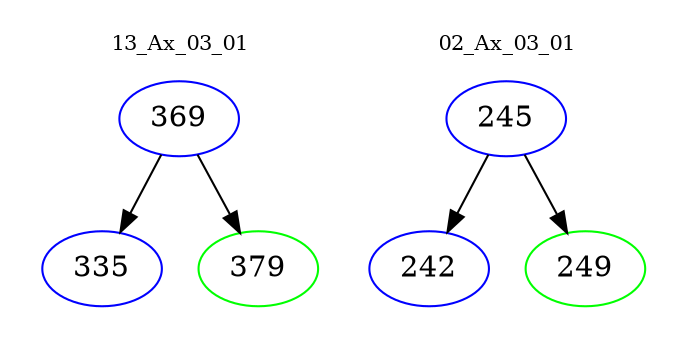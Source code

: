 digraph{
subgraph cluster_0 {
color = white
label = "13_Ax_03_01";
fontsize=10;
T0_369 [label="369", color="blue"]
T0_369 -> T0_335 [color="black"]
T0_335 [label="335", color="blue"]
T0_369 -> T0_379 [color="black"]
T0_379 [label="379", color="green"]
}
subgraph cluster_1 {
color = white
label = "02_Ax_03_01";
fontsize=10;
T1_245 [label="245", color="blue"]
T1_245 -> T1_242 [color="black"]
T1_242 [label="242", color="blue"]
T1_245 -> T1_249 [color="black"]
T1_249 [label="249", color="green"]
}
}
